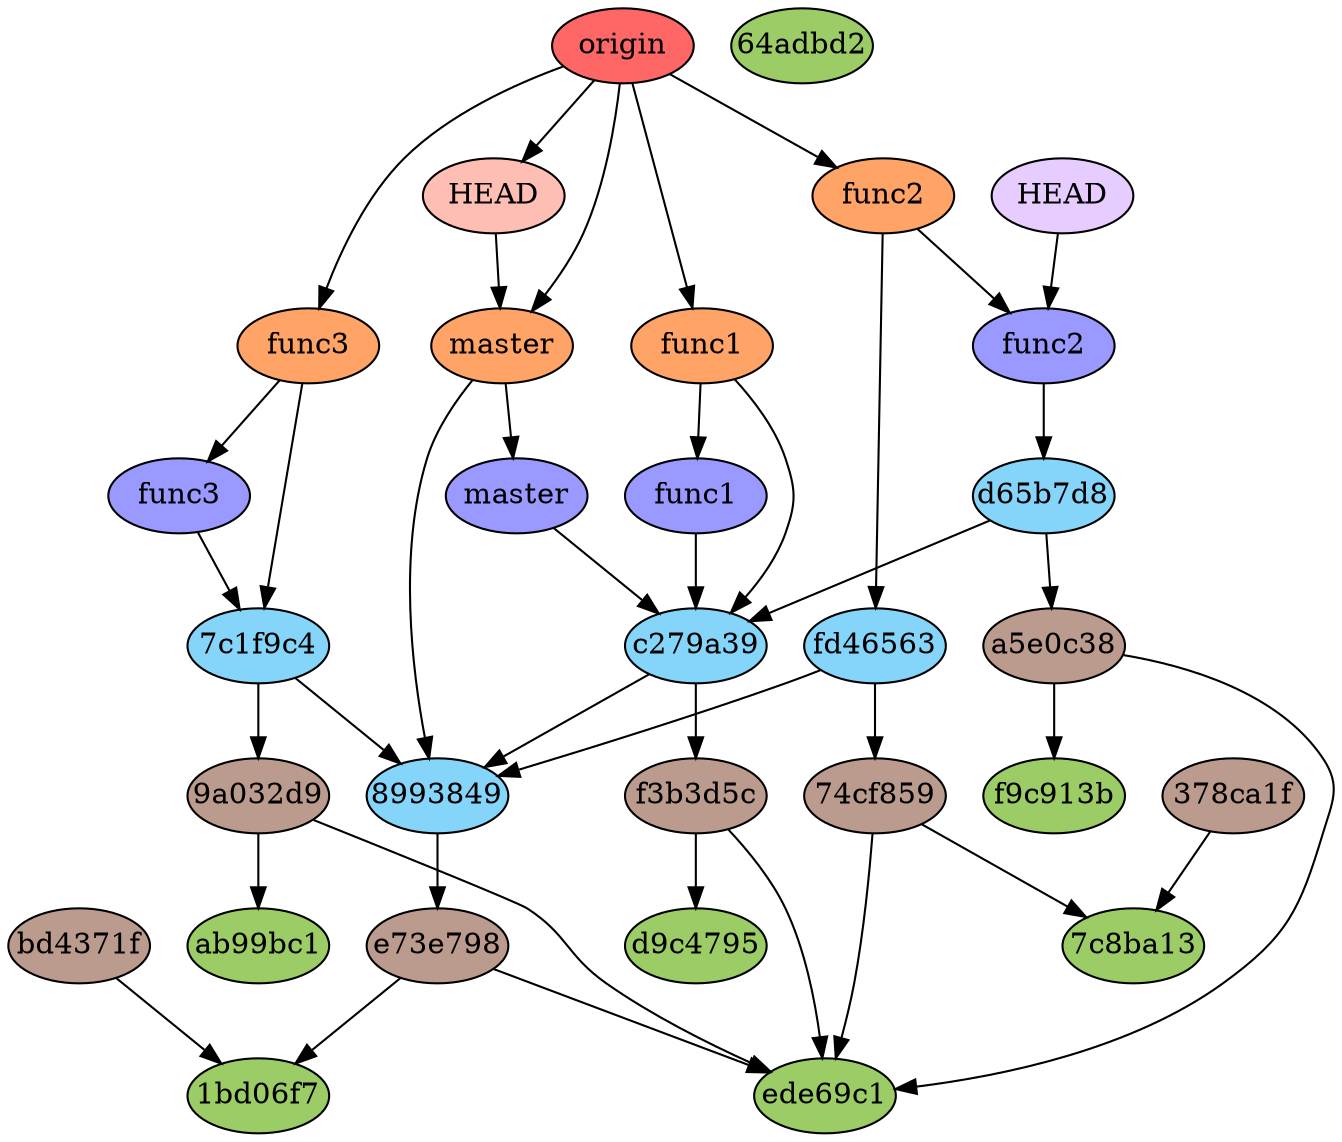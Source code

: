 digraph auto {
	graph [bgcolor=transparent]
	node [fixedsize=true style=filled width=0.95]
	"1bd06f775ac99c5c16a3328413ab0ce2bba1c5d0" [label="1bd06f7" fillcolor="#9ccc66"]
	"64adbd26813f69801ecdec24fb9d2f0eee50d322" [label="64adbd2" fillcolor="#9ccc66"]
	"7c8ba13accf97301c5ddd0c20a0075e7cc127da4" [label="7c8ba13" fillcolor="#9ccc66"]
	ab99bc15c001e8bd0d142f5eb153d37d602092b8 [label=ab99bc1 fillcolor="#9ccc66"]
	d9c4795e4a5514d633d2d1f00ba9956da05848fa [label=d9c4795 fillcolor="#9ccc66"]
	ede69c10a588def7acacf78076decd2dafa290d7 [label=ede69c1 fillcolor="#9ccc66"]
	f9c913b1c2c8b8683aadda998d2cdce144b57e7d [label=f9c913b fillcolor="#9ccc66"]
	"378ca1f282e55b9e3c00238d6f1b3fabd6237976" [label="378ca1f" fillcolor="#bc9b8f"]
	"378ca1f282e55b9e3c00238d6f1b3fabd6237976" -> "7c8ba13accf97301c5ddd0c20a0075e7cc127da4"
	"74cf859b1a035ac5ab6856be37d9f185270c8ebc" [label="74cf859" fillcolor="#bc9b8f"]
	"74cf859b1a035ac5ab6856be37d9f185270c8ebc" -> ede69c10a588def7acacf78076decd2dafa290d7
	"74cf859b1a035ac5ab6856be37d9f185270c8ebc" -> "7c8ba13accf97301c5ddd0c20a0075e7cc127da4"
	"9a032d9710e66a5c64a008941bdb9781ac5a4ac4" [label="9a032d9" fillcolor="#bc9b8f"]
	"9a032d9710e66a5c64a008941bdb9781ac5a4ac4" -> ede69c10a588def7acacf78076decd2dafa290d7
	"9a032d9710e66a5c64a008941bdb9781ac5a4ac4" -> ab99bc15c001e8bd0d142f5eb153d37d602092b8
	a5e0c3877fb9ce109a027060bb421ad6143807cc [label=a5e0c38 fillcolor="#bc9b8f"]
	a5e0c3877fb9ce109a027060bb421ad6143807cc -> ede69c10a588def7acacf78076decd2dafa290d7
	a5e0c3877fb9ce109a027060bb421ad6143807cc -> f9c913b1c2c8b8683aadda998d2cdce144b57e7d
	bd4371f550512b8d1652289c8dbb6506e5263259 [label=bd4371f fillcolor="#bc9b8f"]
	bd4371f550512b8d1652289c8dbb6506e5263259 -> "1bd06f775ac99c5c16a3328413ab0ce2bba1c5d0"
	e73e79817d4fe9165d7119ad4494b4c4dc59f13b [label=e73e798 fillcolor="#bc9b8f"]
	e73e79817d4fe9165d7119ad4494b4c4dc59f13b -> ede69c10a588def7acacf78076decd2dafa290d7
	e73e79817d4fe9165d7119ad4494b4c4dc59f13b -> "1bd06f775ac99c5c16a3328413ab0ce2bba1c5d0"
	f3b3d5c1f5991610f3bb43eb74d081c6aa51e20b [label=f3b3d5c fillcolor="#bc9b8f"]
	f3b3d5c1f5991610f3bb43eb74d081c6aa51e20b -> ede69c10a588def7acacf78076decd2dafa290d7
	f3b3d5c1f5991610f3bb43eb74d081c6aa51e20b -> d9c4795e4a5514d633d2d1f00ba9956da05848fa
	"7c1f9c4e5e4f83ac84f4a4a9a755b3531bbe2b20" [label="7c1f9c4" fillcolor="#85d5fa"]
	"7c1f9c4e5e4f83ac84f4a4a9a755b3531bbe2b20" -> "9a032d9710e66a5c64a008941bdb9781ac5a4ac4"
	"7c1f9c4e5e4f83ac84f4a4a9a755b3531bbe2b20" -> "89938494dc2e1e906acae68b08ff276900a39a5b"
	"89938494dc2e1e906acae68b08ff276900a39a5b" [label=8993849 fillcolor="#85d5fa"]
	"89938494dc2e1e906acae68b08ff276900a39a5b" -> e73e79817d4fe9165d7119ad4494b4c4dc59f13b
	c279a39cc1d3c4d18e6cc02bca5a6a1c62f347fc [label=c279a39 fillcolor="#85d5fa"]
	c279a39cc1d3c4d18e6cc02bca5a6a1c62f347fc -> f3b3d5c1f5991610f3bb43eb74d081c6aa51e20b
	c279a39cc1d3c4d18e6cc02bca5a6a1c62f347fc -> "89938494dc2e1e906acae68b08ff276900a39a5b"
	d65b7d8fc22876564b2186e62c7949db1d5b8680 [label=d65b7d8 fillcolor="#85d5fa"]
	d65b7d8fc22876564b2186e62c7949db1d5b8680 -> a5e0c3877fb9ce109a027060bb421ad6143807cc
	d65b7d8fc22876564b2186e62c7949db1d5b8680 -> c279a39cc1d3c4d18e6cc02bca5a6a1c62f347fc
	fd46563231e6c0b99b05aea81eea9b17e93b76fe [label=fd46563 fillcolor="#85d5fa"]
	fd46563231e6c0b99b05aea81eea9b17e93b76fe -> "74cf859b1a035ac5ab6856be37d9f185270c8ebc"
	fd46563231e6c0b99b05aea81eea9b17e93b76fe -> "89938494dc2e1e906acae68b08ff276900a39a5b"
	func1 [label=func1 fillcolor="#9999ff"]
	func1 -> c279a39cc1d3c4d18e6cc02bca5a6a1c62f347fc
	func2 [label=func2 fillcolor="#9999ff"]
	func2 -> d65b7d8fc22876564b2186e62c7949db1d5b8680
	func3 [label=func3 fillcolor="#9999ff"]
	func3 -> "7c1f9c4e5e4f83ac84f4a4a9a755b3531bbe2b20"
	master [label=master fillcolor="#9999ff"]
	master -> c279a39cc1d3c4d18e6cc02bca5a6a1c62f347fc
	HEAD [label=HEAD fillcolor="#e6ccff"]
	HEAD -> func2
	"origin/func1" [label=func1 fillcolor="#ffa366"]
	"origin/func1" -> c279a39cc1d3c4d18e6cc02bca5a6a1c62f347fc
	"origin/func2" [label=func2 fillcolor="#ffa366"]
	"origin/func2" -> fd46563231e6c0b99b05aea81eea9b17e93b76fe
	"origin/func3" [label=func3 fillcolor="#ffa366"]
	"origin/func3" -> "7c1f9c4e5e4f83ac84f4a4a9a755b3531bbe2b20"
	"origin/master" [label=master fillcolor="#ffa366"]
	"origin/master" -> "89938494dc2e1e906acae68b08ff276900a39a5b"
	"origin/HEAD" [label=HEAD fillcolor="#ffbeb3"]
	"origin/HEAD" -> "origin/master"
	origin [label=origin fillcolor="#ff6666"]
	origin -> "origin/func1"
	origin -> "origin/func2"
	origin -> "origin/func3"
	origin -> "origin/master"
	origin -> "origin/HEAD"
	"origin/func1" -> func1
	"origin/func2" -> func2
	"origin/func3" -> func3
	"origin/master" -> master
}

